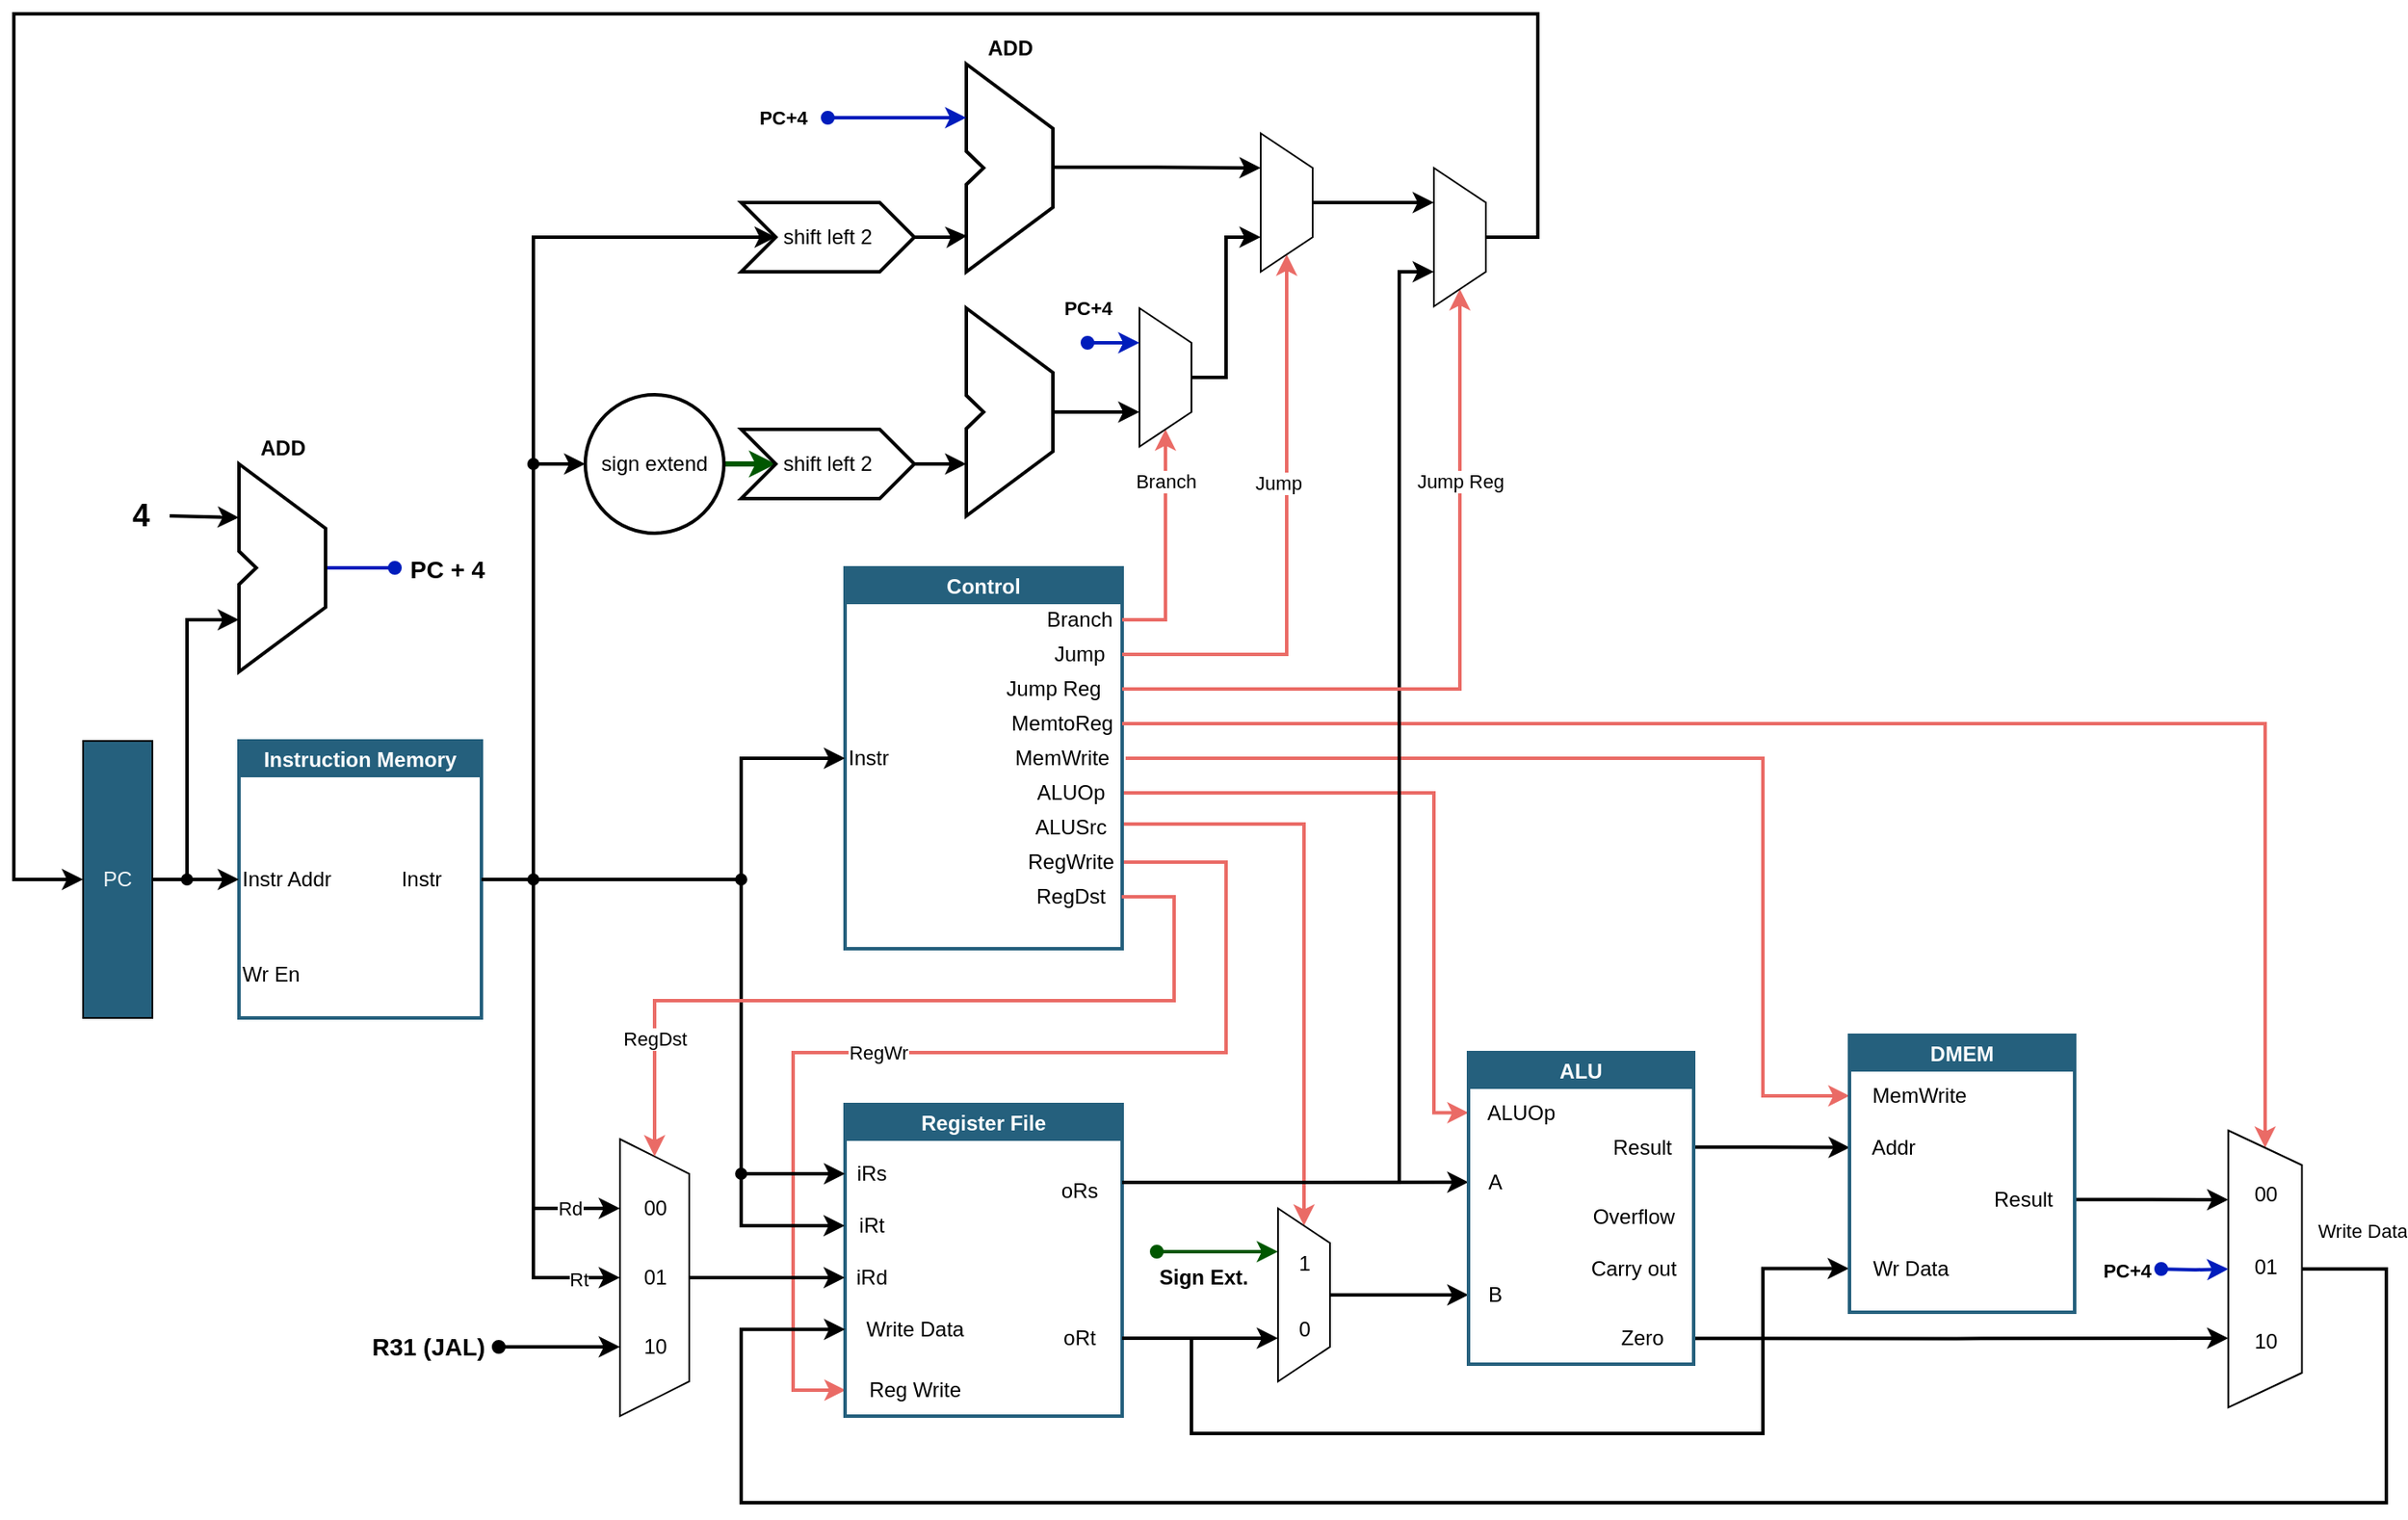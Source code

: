 <mxfile version="24.7.16">
  <diagram id="uTQoViJn-8xuxh2rUMcN" name="Page-1">
    <mxGraphModel dx="1719" dy="452" grid="1" gridSize="10" guides="1" tooltips="1" connect="1" arrows="1" fold="1" page="1" pageScale="1" pageWidth="850" pageHeight="1100" math="0" shadow="0">
      <root>
        <mxCell id="0" />
        <mxCell id="1" parent="0" />
        <mxCell id="WS-DNeEKtPOSdSVS7rN--112" value="" style="endArrow=classic;html=1;rounded=0;fontFamily=Helvetica;elbow=vertical;fillColor=#f8cecc;strokeColor=#EA6B66;exitX=1.029;exitY=0.5;exitDx=0;exitDy=0;exitPerimeter=0;entryX=0;entryY=0.5;entryDx=0;entryDy=0;entryPerimeter=0;edgeStyle=orthogonalEdgeStyle;strokeWidth=2;" parent="1" source="DY2eJxKH5vXFQJl_m2-v-55" target="nUi1EGc2xyxIw3pwP0UZ-53" edge="1">
          <mxGeometry width="50" height="50" relative="1" as="geometry">
            <mxPoint x="-20" y="480" as="sourcePoint" />
            <mxPoint x="393" y="796.34" as="targetPoint" />
            <Array as="points">
              <mxPoint x="330" y="610" />
              <mxPoint x="330" y="805" />
            </Array>
          </mxGeometry>
        </mxCell>
        <mxCell id="WS-DNeEKtPOSdSVS7rN--99" value="" style="endArrow=classic;html=1;rounded=0;fontFamily=Helvetica;fillColor=#f8cecc;strokeColor=#EA6B66;exitX=1;exitY=0.4;exitDx=0;exitDy=0;exitPerimeter=0;edgeStyle=orthogonalEdgeStyle;strokeWidth=2;entryX=0;entryY=0.5;entryDx=0;entryDy=0;" parent="1" source="DY2eJxKH5vXFQJl_m2-v-56" target="WS-DNeEKtPOSdSVS7rN--85" edge="1">
          <mxGeometry width="50" height="50" relative="1" as="geometry">
            <mxPoint x="-20" y="520" as="sourcePoint" />
            <mxPoint x="110" y="830" as="targetPoint" />
            <Array as="points">
              <mxPoint x="65" y="648" />
            </Array>
          </mxGeometry>
        </mxCell>
        <mxCell id="DY2eJxKH5vXFQJl_m2-v-65" style="edgeStyle=orthogonalEdgeStyle;rounded=0;orthogonalLoop=1;jettySize=auto;html=1;strokeColor=#EA6B66;exitX=1.004;exitY=0.498;exitDx=0;exitDy=0;exitPerimeter=0;strokeWidth=2;entryX=0;entryY=0.493;entryDx=0;entryDy=0;entryPerimeter=0;" parent="1" source="DY2eJxKH5vXFQJl_m2-v-54" target="nUi1EGc2xyxIw3pwP0UZ-41" edge="1">
          <mxGeometry relative="1" as="geometry">
            <mxPoint x="180" y="830" as="targetPoint" />
            <Array as="points">
              <mxPoint x="140" y="630" />
              <mxPoint x="140" y="815" />
            </Array>
            <mxPoint x="-30" y="560" as="sourcePoint" />
          </mxGeometry>
        </mxCell>
        <mxCell id="DY2eJxKH5vXFQJl_m2-v-60" value="RegWr" style="edgeStyle=orthogonalEdgeStyle;rounded=0;orthogonalLoop=1;jettySize=auto;html=1;entryX=0.004;entryY=0.5;entryDx=0;entryDy=0;strokeColor=#EA6B66;strokeWidth=2;entryPerimeter=0;exitX=1.002;exitY=0.5;exitDx=0;exitDy=0;exitPerimeter=0;" parent="1" source="DY2eJxKH5vXFQJl_m2-v-57" target="WS-DNeEKtPOSdSVS7rN--73" edge="1">
          <mxGeometry x="0.148" relative="1" as="geometry">
            <Array as="points">
              <mxPoint x="20" y="670" />
              <mxPoint x="20" y="780" />
              <mxPoint x="-230" y="780" />
              <mxPoint x="-230" y="975" />
            </Array>
            <mxPoint as="offset" />
          </mxGeometry>
        </mxCell>
        <mxCell id="nUi1EGc2xyxIw3pwP0UZ-70" style="edgeStyle=orthogonalEdgeStyle;rounded=0;orthogonalLoop=1;jettySize=auto;html=1;endArrow=oval;endFill=1;" edge="1" parent="1" source="WS-DNeEKtPOSdSVS7rN--64">
          <mxGeometry relative="1" as="geometry">
            <mxPoint x="-380" y="680" as="targetPoint" />
          </mxGeometry>
        </mxCell>
        <mxCell id="nUi1EGc2xyxIw3pwP0UZ-71" style="edgeStyle=orthogonalEdgeStyle;rounded=0;orthogonalLoop=1;jettySize=auto;html=1;endArrow=oval;endFill=1;" edge="1" parent="1" source="WS-DNeEKtPOSdSVS7rN--64">
          <mxGeometry relative="1" as="geometry">
            <mxPoint x="-260" y="680" as="targetPoint" />
          </mxGeometry>
        </mxCell>
        <mxCell id="nUi1EGc2xyxIw3pwP0UZ-72" style="edgeStyle=orthogonalEdgeStyle;rounded=0;orthogonalLoop=1;jettySize=auto;html=1;endArrow=oval;endFill=1;" edge="1" parent="1" source="WS-DNeEKtPOSdSVS7rN--64">
          <mxGeometry relative="1" as="geometry">
            <mxPoint x="-260.0" y="850" as="targetPoint" />
          </mxGeometry>
        </mxCell>
        <mxCell id="nUi1EGc2xyxIw3pwP0UZ-84" style="edgeStyle=orthogonalEdgeStyle;rounded=0;orthogonalLoop=1;jettySize=auto;html=1;endArrow=oval;endFill=1;" edge="1" parent="1" source="WS-DNeEKtPOSdSVS7rN--64">
          <mxGeometry relative="1" as="geometry">
            <mxPoint x="-380" y="440" as="targetPoint" />
          </mxGeometry>
        </mxCell>
        <mxCell id="WS-DNeEKtPOSdSVS7rN--64" value="Instruction Memory" style="swimlane;fontFamily=Helvetica;fillColor=#25607D;strokeColor=#25607D;fontColor=#ffffff;gradientColor=none;swimlaneFillColor=#FFFFFF;startSize=20;strokeWidth=2;" parent="1" vertex="1">
          <mxGeometry x="-550" y="600" width="140" height="160" as="geometry" />
        </mxCell>
        <mxCell id="WS-DNeEKtPOSdSVS7rN--65" value="Instr Addr" style="text;html=1;align=left;verticalAlign=middle;resizable=0;points=[];autosize=1;strokeColor=none;fillColor=none;fontFamily=Helvetica;" parent="WS-DNeEKtPOSdSVS7rN--64" vertex="1">
          <mxGeometry y="65" width="70" height="30" as="geometry" />
        </mxCell>
        <mxCell id="WS-DNeEKtPOSdSVS7rN--66" value="Instr" style="text;html=1;align=center;verticalAlign=middle;resizable=0;points=[];autosize=1;strokeColor=none;fillColor=none;fontFamily=Helvetica;" parent="WS-DNeEKtPOSdSVS7rN--64" vertex="1">
          <mxGeometry x="80" y="65" width="50" height="30" as="geometry" />
        </mxCell>
        <mxCell id="DY2eJxKH5vXFQJl_m2-v-74" value="Wr En" style="text;html=1;align=left;verticalAlign=middle;resizable=0;points=[];autosize=1;strokeColor=none;fillColor=none;" parent="WS-DNeEKtPOSdSVS7rN--64" vertex="1">
          <mxGeometry y="120" width="60" height="30" as="geometry" />
        </mxCell>
        <mxCell id="WS-DNeEKtPOSdSVS7rN--91" style="edgeStyle=orthogonalEdgeStyle;rounded=0;orthogonalLoop=1;jettySize=auto;html=1;entryX=0.75;entryY=1;entryDx=0;entryDy=0;fontFamily=Helvetica;exitX=1;exitY=0.75;exitDx=0;exitDy=0;strokeWidth=2;" parent="1" source="WS-DNeEKtPOSdSVS7rN--68" target="WS-DNeEKtPOSdSVS7rN--85" edge="1">
          <mxGeometry relative="1" as="geometry">
            <mxPoint x="-1.776e-15" y="960" as="sourcePoint" />
            <Array as="points" />
          </mxGeometry>
        </mxCell>
        <mxCell id="WS-DNeEKtPOSdSVS7rN--93" style="edgeStyle=orthogonalEdgeStyle;rounded=0;orthogonalLoop=1;jettySize=auto;html=1;fontFamily=Helvetica;exitX=1;exitY=0.25;exitDx=0;exitDy=0;entryX=-0.001;entryY=0.495;entryDx=0;entryDy=0;entryPerimeter=0;strokeWidth=2;" parent="1" source="WS-DNeEKtPOSdSVS7rN--68" target="nUi1EGc2xyxIw3pwP0UZ-42" edge="1">
          <mxGeometry relative="1" as="geometry">
            <mxPoint x="-30" y="850" as="sourcePoint" />
            <Array as="points" />
            <mxPoint x="160" y="854.97" as="targetPoint" />
          </mxGeometry>
        </mxCell>
        <mxCell id="WS-DNeEKtPOSdSVS7rN--68" value="Register File" style="swimlane;fontFamily=Helvetica;startSize=20;fillColor=#25607D;fontColor=#ffffff;strokeColor=#25607D;swimlaneFillColor=default;strokeWidth=2;" parent="1" vertex="1">
          <mxGeometry x="-200" y="810" width="160" height="180" as="geometry" />
        </mxCell>
        <mxCell id="WS-DNeEKtPOSdSVS7rN--71" value="iRd" style="text;html=1;align=center;verticalAlign=middle;resizable=0;points=[];autosize=1;strokeColor=none;fillColor=none;fontFamily=Helvetica;" parent="WS-DNeEKtPOSdSVS7rN--68" vertex="1">
          <mxGeometry y="90" width="30" height="20" as="geometry" />
        </mxCell>
        <mxCell id="WS-DNeEKtPOSdSVS7rN--70" value="iRs" style="text;html=1;align=center;verticalAlign=middle;resizable=0;points=[];autosize=1;strokeColor=none;fillColor=none;fontFamily=Helvetica;" parent="WS-DNeEKtPOSdSVS7rN--68" vertex="1">
          <mxGeometry y="30" width="30" height="20" as="geometry" />
        </mxCell>
        <mxCell id="WS-DNeEKtPOSdSVS7rN--69" value="iRt" style="text;html=1;align=center;verticalAlign=middle;resizable=0;points=[];autosize=1;strokeColor=none;fillColor=none;fontFamily=Helvetica;" parent="WS-DNeEKtPOSdSVS7rN--68" vertex="1">
          <mxGeometry y="60" width="30" height="20" as="geometry" />
        </mxCell>
        <mxCell id="WS-DNeEKtPOSdSVS7rN--75" value="oRs" style="text;html=1;align=center;verticalAlign=middle;resizable=0;points=[];autosize=1;strokeColor=none;fillColor=none;fontFamily=Helvetica;" parent="WS-DNeEKtPOSdSVS7rN--68" vertex="1">
          <mxGeometry x="115" y="40" width="40" height="20" as="geometry" />
        </mxCell>
        <mxCell id="WS-DNeEKtPOSdSVS7rN--76" value="oRt" style="text;html=1;align=center;verticalAlign=middle;resizable=0;points=[];autosize=1;strokeColor=none;fillColor=none;fontFamily=Helvetica;" parent="WS-DNeEKtPOSdSVS7rN--68" vertex="1">
          <mxGeometry x="120" y="125" width="30" height="20" as="geometry" />
        </mxCell>
        <mxCell id="WS-DNeEKtPOSdSVS7rN--73" value="Reg Write" style="text;html=1;align=center;verticalAlign=middle;resizable=0;points=[];autosize=1;strokeColor=none;fillColor=none;fontFamily=Helvetica;" parent="WS-DNeEKtPOSdSVS7rN--68" vertex="1">
          <mxGeometry y="150" width="80" height="30" as="geometry" />
        </mxCell>
        <mxCell id="nUi1EGc2xyxIw3pwP0UZ-24" value="Write Data" style="text;html=1;align=center;verticalAlign=middle;resizable=0;points=[];autosize=1;strokeColor=none;fillColor=none;fontFamily=Helvetica;" vertex="1" parent="WS-DNeEKtPOSdSVS7rN--68">
          <mxGeometry y="115" width="80" height="30" as="geometry" />
        </mxCell>
        <mxCell id="WS-DNeEKtPOSdSVS7rN--89" style="edgeStyle=orthogonalEdgeStyle;rounded=0;orthogonalLoop=1;jettySize=auto;html=1;fontFamily=Helvetica;entryX=-0.001;entryY=0.5;entryDx=0;entryDy=0;entryPerimeter=0;strokeWidth=2;" parent="1" source="WS-DNeEKtPOSdSVS7rN--85" target="nUi1EGc2xyxIw3pwP0UZ-43" edge="1">
          <mxGeometry relative="1" as="geometry">
            <mxPoint x="160" y="919.98" as="targetPoint" />
            <Array as="points">
              <mxPoint x="140" y="920" />
              <mxPoint x="140" y="920" />
            </Array>
          </mxGeometry>
        </mxCell>
        <mxCell id="WS-DNeEKtPOSdSVS7rN--85" value="" style="shape=trapezoid;perimeter=trapezoidPerimeter;whiteSpace=wrap;html=1;fixedSize=1;fontFamily=Helvetica;direction=south;container=1;expand=1;collapsible=0;" parent="1" vertex="1">
          <mxGeometry x="50" y="870" width="30" height="100" as="geometry">
            <mxRectangle x="260" y="750" width="60" height="20" as="alternateBounds" />
          </mxGeometry>
        </mxCell>
        <mxCell id="WS-DNeEKtPOSdSVS7rN--87" value="1" style="text;html=1;align=center;verticalAlign=middle;resizable=0;points=[];autosize=1;strokeColor=none;fillColor=none;fontFamily=Helvetica;" parent="WS-DNeEKtPOSdSVS7rN--85" vertex="1">
          <mxGeometry x="5" y="22.226" width="20" height="20" as="geometry" />
        </mxCell>
        <mxCell id="WS-DNeEKtPOSdSVS7rN--88" value="0" style="text;html=1;align=center;verticalAlign=middle;resizable=0;points=[];autosize=1;strokeColor=none;fillColor=none;fontFamily=Helvetica;" parent="WS-DNeEKtPOSdSVS7rN--85" vertex="1">
          <mxGeometry x="5" y="59.999" width="20" height="20" as="geometry" />
        </mxCell>
        <mxCell id="WS-DNeEKtPOSdSVS7rN--97" value="" style="endArrow=classic;html=1;rounded=0;fontFamily=Helvetica;exitX=1;exitY=0.75;exitDx=0;exitDy=0;entryX=-0.005;entryY=0.493;entryDx=0;entryDy=0;entryPerimeter=0;edgeStyle=orthogonalEdgeStyle;strokeWidth=2;" parent="1" source="WS-DNeEKtPOSdSVS7rN--68" edge="1" target="nUi1EGc2xyxIw3pwP0UZ-54">
          <mxGeometry width="50" height="50" relative="1" as="geometry">
            <mxPoint x="-1.776e-15" y="920" as="sourcePoint" />
            <mxPoint x="398.44" y="813.72" as="targetPoint" />
            <Array as="points">
              <mxPoint x="-1.776e-15" y="945" />
              <mxPoint x="-1.776e-15" y="1000" />
              <mxPoint x="330" y="1000" />
              <mxPoint x="330" y="905" />
            </Array>
          </mxGeometry>
        </mxCell>
        <mxCell id="WS-DNeEKtPOSdSVS7rN--114" style="edgeStyle=orthogonalEdgeStyle;rounded=0;orthogonalLoop=1;jettySize=auto;html=1;fontFamily=Helvetica;startArrow=none;startFill=0;elbow=vertical;entryX=0.001;entryY=0.496;entryDx=0;entryDy=0;entryPerimeter=0;strokeWidth=2;exitX=0.5;exitY=0;exitDx=0;exitDy=0;" parent="1" source="nUi1EGc2xyxIw3pwP0UZ-108" edge="1" target="nUi1EGc2xyxIw3pwP0UZ-24">
          <mxGeometry relative="1" as="geometry">
            <mxPoint x="-200" y="760" as="targetPoint" />
            <Array as="points">
              <mxPoint x="690" y="905" />
              <mxPoint x="690" y="1040" />
              <mxPoint x="-260" y="1040" />
              <mxPoint x="-260" y="940" />
            </Array>
            <mxPoint x="630" y="840" as="sourcePoint" />
          </mxGeometry>
        </mxCell>
        <mxCell id="nUi1EGc2xyxIw3pwP0UZ-23" value="Write Data" style="edgeLabel;html=1;align=center;verticalAlign=middle;resizable=0;points=[];" vertex="1" connectable="0" parent="WS-DNeEKtPOSdSVS7rN--114">
          <mxGeometry x="-0.935" relative="1" as="geometry">
            <mxPoint x="-8" y="-22" as="offset" />
          </mxGeometry>
        </mxCell>
        <mxCell id="WS-DNeEKtPOSdSVS7rN--104" value="" style="endArrow=classic;html=1;rounded=0;fontFamily=Helvetica;exitX=1.002;exitY=0.495;exitDx=0;exitDy=0;exitPerimeter=0;edgeStyle=orthogonalEdgeStyle;entryX=0.25;entryY=1;entryDx=0;entryDy=0;strokeWidth=2;" parent="1" source="nUi1EGc2xyxIw3pwP0UZ-55" target="nUi1EGc2xyxIw3pwP0UZ-108" edge="1">
          <mxGeometry width="50" height="50" relative="1" as="geometry">
            <mxPoint x="465" y="753.34" as="sourcePoint" />
            <mxPoint x="600" y="865" as="targetPoint" />
          </mxGeometry>
        </mxCell>
        <mxCell id="WS-DNeEKtPOSdSVS7rN--111" value="" style="endArrow=classic;html=1;rounded=0;fontFamily=Helvetica;elbow=vertical;exitX=0.997;exitY=0.505;exitDx=0;exitDy=0;exitPerimeter=0;edgeStyle=orthogonalEdgeStyle;strokeWidth=2;entryX=0.75;entryY=1;entryDx=0;entryDy=0;" parent="1" target="nUi1EGc2xyxIw3pwP0UZ-108" edge="1" source="nUi1EGc2xyxIw3pwP0UZ-48">
          <mxGeometry width="50" height="50" relative="1" as="geometry">
            <mxPoint x="220" y="670" as="sourcePoint" />
            <mxPoint x="610" y="945" as="targetPoint" />
            <Array as="points" />
          </mxGeometry>
        </mxCell>
        <mxCell id="nUi1EGc2xyxIw3pwP0UZ-82" style="edgeStyle=orthogonalEdgeStyle;rounded=0;orthogonalLoop=1;jettySize=auto;html=1;endArrow=oval;endFill=1;strokeWidth=2;fillColor=#0050ef;strokeColor=#001DBC;" edge="1" parent="1" source="DY2eJxKH5vXFQJl_m2-v-2">
          <mxGeometry relative="1" as="geometry">
            <mxPoint x="-460" y="500" as="targetPoint" />
          </mxGeometry>
        </mxCell>
        <mxCell id="nUi1EGc2xyxIw3pwP0UZ-99" value="&lt;font style=&quot;font-size: 14px;&quot;&gt;PC + 4&lt;/font&gt;" style="edgeLabel;html=1;align=center;verticalAlign=middle;resizable=0;points=[];fontStyle=1" vertex="1" connectable="0" parent="nUi1EGc2xyxIw3pwP0UZ-82">
          <mxGeometry x="0.13" y="-1" relative="1" as="geometry">
            <mxPoint x="47" y="-1" as="offset" />
          </mxGeometry>
        </mxCell>
        <mxCell id="DY2eJxKH5vXFQJl_m2-v-2" value="&lt;b&gt;ADD&lt;/b&gt;" style="verticalLabelPosition=top;verticalAlign=bottom;html=1;shape=mxgraph.basic.polygon;polyCoords=[[0,0],[1,0.31],[1,0.5],[1,0.69],[0,1],[0,0.58],[0.2,0.5],[0,0.42]];polyline=0;fontFamily=Helvetica;labelPosition=center;align=center;strokeWidth=2;" parent="1" vertex="1">
          <mxGeometry x="-550" y="440" width="50" height="120" as="geometry" />
        </mxCell>
        <mxCell id="DY2eJxKH5vXFQJl_m2-v-39" style="edgeStyle=orthogonalEdgeStyle;rounded=0;orthogonalLoop=1;jettySize=auto;html=1;entryX=0.75;entryY=1;entryDx=0;entryDy=0;strokeWidth=2;" parent="1" source="DY2eJxKH5vXFQJl_m2-v-5" target="nUi1EGc2xyxIw3pwP0UZ-91" edge="1">
          <mxGeometry relative="1" as="geometry">
            <mxPoint x="20" y="344" as="targetPoint" />
          </mxGeometry>
        </mxCell>
        <mxCell id="DY2eJxKH5vXFQJl_m2-v-5" value="" style="verticalLabelPosition=top;verticalAlign=bottom;html=1;shape=mxgraph.basic.polygon;polyCoords=[[0,0],[1,0.31],[1,0.5],[1,0.69],[0,1],[0,0.58],[0.2,0.5],[0,0.42]];polyline=0;fontFamily=Helvetica;labelPosition=center;align=center;strokeWidth=2;" parent="1" vertex="1">
          <mxGeometry x="-130" y="350" width="50" height="120" as="geometry" />
        </mxCell>
        <mxCell id="DY2eJxKH5vXFQJl_m2-v-8" style="edgeStyle=orthogonalEdgeStyle;rounded=0;orthogonalLoop=1;jettySize=auto;html=1;exitX=1;exitY=0.5;exitDx=0;exitDy=0;entryX=0.001;entryY=0.498;entryDx=0;entryDy=0;entryPerimeter=0;strokeWidth=2;" parent="1" source="WS-DNeEKtPOSdSVS7rN--64" target="WS-DNeEKtPOSdSVS7rN--70" edge="1">
          <mxGeometry relative="1" as="geometry">
            <mxPoint x="-200" y="810" as="targetPoint" />
            <Array as="points">
              <mxPoint x="-260" y="680" />
              <mxPoint x="-260" y="850" />
            </Array>
          </mxGeometry>
        </mxCell>
        <mxCell id="DY2eJxKH5vXFQJl_m2-v-13" style="edgeStyle=orthogonalEdgeStyle;rounded=0;orthogonalLoop=1;jettySize=auto;html=1;exitX=1;exitY=0.5;exitDx=0;exitDy=0;entryX=-0.005;entryY=0.498;entryDx=0;entryDy=0;entryPerimeter=0;strokeWidth=2;" parent="1" source="WS-DNeEKtPOSdSVS7rN--64" target="WS-DNeEKtPOSdSVS7rN--69" edge="1">
          <mxGeometry relative="1" as="geometry">
            <Array as="points">
              <mxPoint x="-260" y="680" />
              <mxPoint x="-260" y="880" />
            </Array>
            <mxPoint x="-200" y="850" as="targetPoint" />
          </mxGeometry>
        </mxCell>
        <mxCell id="DY2eJxKH5vXFQJl_m2-v-28" style="edgeStyle=orthogonalEdgeStyle;rounded=0;orthogonalLoop=1;jettySize=auto;html=1;exitX=0.5;exitY=0;exitDx=0;exitDy=0;entryX=0.75;entryY=1;entryDx=0;entryDy=0;strokeWidth=2;" parent="1" source="nUi1EGc2xyxIw3pwP0UZ-91" target="nUi1EGc2xyxIw3pwP0UZ-88" edge="1">
          <mxGeometry relative="1" as="geometry">
            <mxPoint x="50" y="319" as="sourcePoint" />
            <mxPoint x="180" y="230" as="targetPoint" />
            <Array as="points">
              <mxPoint x="20" y="390" />
              <mxPoint x="20" y="309" />
            </Array>
          </mxGeometry>
        </mxCell>
        <mxCell id="DY2eJxKH5vXFQJl_m2-v-31" value="Control" style="swimlane;rounded=0;shadow=0;glass=0;fillColor=#25607D;fontColor=#ffffff;strokeColor=#25607D;swimlaneFillColor=default;startSize=20;strokeWidth=2;" parent="1" vertex="1">
          <mxGeometry x="-200" y="500" width="160" height="220" as="geometry" />
        </mxCell>
        <mxCell id="DY2eJxKH5vXFQJl_m2-v-34" value="&lt;span style=&quot;font-weight: normal;&quot;&gt;Instr&lt;/span&gt;" style="text;html=1;resizable=0;autosize=1;align=left;verticalAlign=middle;points=[];fillColor=none;strokeColor=none;rounded=0;rotation=0;fontFamily=Helvetica;fontStyle=1" parent="DY2eJxKH5vXFQJl_m2-v-31" vertex="1">
          <mxGeometry y="95" width="50" height="30" as="geometry" />
        </mxCell>
        <mxCell id="DY2eJxKH5vXFQJl_m2-v-36" value="&lt;span style=&quot;font-weight: normal;&quot;&gt;Jump&lt;/span&gt;" style="text;html=1;resizable=0;autosize=1;align=center;verticalAlign=middle;points=[];fillColor=none;strokeColor=none;rounded=0;rotation=0;fontStyle=1" parent="DY2eJxKH5vXFQJl_m2-v-31" vertex="1">
          <mxGeometry x="110" y="35" width="50" height="30" as="geometry" />
        </mxCell>
        <mxCell id="DY2eJxKH5vXFQJl_m2-v-53" value="&lt;div&gt;MemtoReg&lt;/div&gt;" style="text;html=1;align=center;verticalAlign=middle;resizable=0;points=[];autosize=1;strokeColor=none;fillColor=none;" parent="DY2eJxKH5vXFQJl_m2-v-31" vertex="1">
          <mxGeometry x="90" y="80" width="70" height="20" as="geometry" />
        </mxCell>
        <mxCell id="DY2eJxKH5vXFQJl_m2-v-54" value="ALUOp" style="text;html=1;align=center;verticalAlign=middle;resizable=0;points=[];autosize=1;strokeColor=none;fillColor=none;" parent="DY2eJxKH5vXFQJl_m2-v-31" vertex="1">
          <mxGeometry x="105" y="120" width="50" height="20" as="geometry" />
        </mxCell>
        <mxCell id="DY2eJxKH5vXFQJl_m2-v-55" value="MemWrite" style="text;html=1;align=center;verticalAlign=middle;resizable=0;points=[];autosize=1;strokeColor=none;fillColor=none;" parent="DY2eJxKH5vXFQJl_m2-v-31" vertex="1">
          <mxGeometry x="90" y="100" width="70" height="20" as="geometry" />
        </mxCell>
        <mxCell id="DY2eJxKH5vXFQJl_m2-v-56" value="ALUSrc" style="text;html=1;align=center;verticalAlign=middle;resizable=0;points=[];autosize=1;strokeColor=none;fillColor=none;" parent="DY2eJxKH5vXFQJl_m2-v-31" vertex="1">
          <mxGeometry x="100" y="140" width="60" height="20" as="geometry" />
        </mxCell>
        <mxCell id="DY2eJxKH5vXFQJl_m2-v-57" value="RegWrite" style="text;html=1;align=center;verticalAlign=middle;resizable=0;points=[];autosize=1;strokeColor=none;fillColor=none;" parent="DY2eJxKH5vXFQJl_m2-v-31" vertex="1">
          <mxGeometry x="100" y="160" width="60" height="20" as="geometry" />
        </mxCell>
        <mxCell id="nUi1EGc2xyxIw3pwP0UZ-29" value="RegDst" style="text;html=1;align=center;verticalAlign=middle;resizable=0;points=[];autosize=1;strokeColor=none;fillColor=none;" vertex="1" parent="DY2eJxKH5vXFQJl_m2-v-31">
          <mxGeometry x="100" y="175" width="60" height="30" as="geometry" />
        </mxCell>
        <mxCell id="nUi1EGc2xyxIw3pwP0UZ-75" value="&lt;span style=&quot;font-weight: normal;&quot;&gt;Jump Reg&lt;/span&gt;" style="text;html=1;resizable=0;autosize=1;align=center;verticalAlign=middle;points=[];fillColor=none;strokeColor=none;rounded=0;rotation=0;fontStyle=1" vertex="1" parent="DY2eJxKH5vXFQJl_m2-v-31">
          <mxGeometry x="80" y="55" width="80" height="30" as="geometry" />
        </mxCell>
        <mxCell id="DY2eJxKH5vXFQJl_m2-v-51" value="&lt;div&gt;Branch&lt;/div&gt;" style="text;html=1;align=center;verticalAlign=middle;resizable=0;points=[];autosize=1;strokeColor=none;fillColor=none;" parent="DY2eJxKH5vXFQJl_m2-v-31" vertex="1">
          <mxGeometry x="110" y="20" width="50" height="20" as="geometry" />
        </mxCell>
        <mxCell id="DY2eJxKH5vXFQJl_m2-v-43" style="edgeStyle=orthogonalEdgeStyle;rounded=0;orthogonalLoop=1;jettySize=auto;html=1;entryX=0;entryY=0.5;entryDx=0;entryDy=0;exitX=1;exitY=0.5;exitDx=0;exitDy=0;strokeWidth=2;" parent="1" edge="1" target="nUi1EGc2xyxIw3pwP0UZ-97" source="WS-DNeEKtPOSdSVS7rN--64">
          <mxGeometry relative="1" as="geometry">
            <mxPoint x="-340.98" y="670" as="sourcePoint" />
            <mxPoint x="-220" y="220" as="targetPoint" />
            <Array as="points">
              <mxPoint x="-380" y="680" />
              <mxPoint x="-380" y="309" />
            </Array>
          </mxGeometry>
        </mxCell>
        <mxCell id="DY2eJxKH5vXFQJl_m2-v-45" style="rounded=0;orthogonalLoop=1;jettySize=auto;html=1;entryX=0;entryY=0.258;entryDx=0;entryDy=0;entryPerimeter=0;strokeWidth=2;" parent="1" target="DY2eJxKH5vXFQJl_m2-v-2" edge="1">
          <mxGeometry relative="1" as="geometry">
            <mxPoint x="-590" y="470" as="sourcePoint" />
            <mxPoint x="-570" y="432" as="targetPoint" />
          </mxGeometry>
        </mxCell>
        <mxCell id="nUi1EGc2xyxIw3pwP0UZ-62" value="&lt;font style=&quot;font-size: 18px;&quot;&gt;&lt;b&gt;4&lt;/b&gt;&lt;/font&gt;" style="edgeLabel;html=1;align=center;verticalAlign=middle;resizable=0;points=[];" vertex="1" connectable="0" parent="DY2eJxKH5vXFQJl_m2-v-45">
          <mxGeometry x="-0.809" relative="1" as="geometry">
            <mxPoint x="-21" as="offset" />
          </mxGeometry>
        </mxCell>
        <mxCell id="DY2eJxKH5vXFQJl_m2-v-49" style="edgeStyle=orthogonalEdgeStyle;rounded=0;orthogonalLoop=1;jettySize=auto;html=1;exitX=0.998;exitY=0.486;exitDx=0;exitDy=0;exitPerimeter=0;entryX=0.003;entryY=0.495;entryDx=0;entryDy=0;entryPerimeter=0;strokeWidth=2;" parent="1" edge="1" target="nUi1EGc2xyxIw3pwP0UZ-52" source="nUi1EGc2xyxIw3pwP0UZ-44">
          <mxGeometry relative="1" as="geometry">
            <mxPoint x="230" y="728" as="sourcePoint" />
            <mxPoint x="360" y="730" as="targetPoint" />
            <Array as="points">
              <mxPoint x="330" y="835" />
              <mxPoint x="330" y="835" />
            </Array>
          </mxGeometry>
        </mxCell>
        <mxCell id="DY2eJxKH5vXFQJl_m2-v-62" style="edgeStyle=orthogonalEdgeStyle;rounded=0;orthogonalLoop=1;jettySize=auto;html=1;strokeColor=#EA6B66;entryX=1;entryY=0.5;entryDx=0;entryDy=0;strokeWidth=2;" parent="1" source="DY2eJxKH5vXFQJl_m2-v-51" target="nUi1EGc2xyxIw3pwP0UZ-91" edge="1">
          <mxGeometry relative="1" as="geometry">
            <mxPoint x="35" y="359" as="targetPoint" />
            <Array as="points">
              <mxPoint x="-15.0" y="530" />
            </Array>
          </mxGeometry>
        </mxCell>
        <mxCell id="nUi1EGc2xyxIw3pwP0UZ-73" value="Branch" style="edgeLabel;html=1;align=center;verticalAlign=middle;resizable=0;points=[];" vertex="1" connectable="0" parent="DY2eJxKH5vXFQJl_m2-v-62">
          <mxGeometry x="0.868" y="-2" relative="1" as="geometry">
            <mxPoint x="-2" y="21" as="offset" />
          </mxGeometry>
        </mxCell>
        <mxCell id="DY2eJxKH5vXFQJl_m2-v-64" style="edgeStyle=orthogonalEdgeStyle;rounded=0;orthogonalLoop=1;jettySize=auto;html=1;entryX=0;entryY=0.5;entryDx=0;entryDy=0;strokeColor=#EA6B66;strokeWidth=2;" parent="1" source="DY2eJxKH5vXFQJl_m2-v-53" target="nUi1EGc2xyxIw3pwP0UZ-108" edge="1">
          <mxGeometry relative="1" as="geometry">
            <mxPoint x="615" y="800" as="targetPoint" />
          </mxGeometry>
        </mxCell>
        <mxCell id="DY2eJxKH5vXFQJl_m2-v-61" style="edgeStyle=orthogonalEdgeStyle;rounded=0;orthogonalLoop=1;jettySize=auto;html=1;entryX=1;entryY=0.5;entryDx=0;entryDy=0;strokeColor=#EA6B66;strokeWidth=2;" parent="1" source="DY2eJxKH5vXFQJl_m2-v-36" target="nUi1EGc2xyxIw3pwP0UZ-88" edge="1">
          <mxGeometry relative="1" as="geometry">
            <mxPoint x="227" y="240" as="targetPoint" />
          </mxGeometry>
        </mxCell>
        <mxCell id="nUi1EGc2xyxIw3pwP0UZ-74" value="Jump" style="edgeLabel;html=1;align=center;verticalAlign=middle;resizable=0;points=[];" vertex="1" connectable="0" parent="DY2eJxKH5vXFQJl_m2-v-61">
          <mxGeometry x="0.886" y="1" relative="1" as="geometry">
            <mxPoint x="-4" y="113" as="offset" />
          </mxGeometry>
        </mxCell>
        <mxCell id="DY2eJxKH5vXFQJl_m2-v-72" style="edgeStyle=orthogonalEdgeStyle;rounded=0;orthogonalLoop=1;jettySize=auto;html=1;strokeColor=#000000;exitX=1;exitY=0.5;exitDx=0;exitDy=0;entryX=0;entryY=0.75;entryDx=0;entryDy=0;entryPerimeter=0;strokeWidth=2;" parent="1" source="DY2eJxKH5vXFQJl_m2-v-70" target="DY2eJxKH5vXFQJl_m2-v-5" edge="1">
          <mxGeometry relative="1" as="geometry">
            <Array as="points" />
            <mxPoint x="-60" y="440" as="targetPoint" />
          </mxGeometry>
        </mxCell>
        <mxCell id="DY2eJxKH5vXFQJl_m2-v-91" style="edgeStyle=orthogonalEdgeStyle;rounded=0;orthogonalLoop=1;jettySize=auto;html=1;strokeColor=#005700;exitX=1;exitY=0.5;exitDx=0;exitDy=0;fillColor=#008a00;strokeWidth=3;entryX=0;entryY=0.5;entryDx=0;entryDy=0;" parent="1" source="DY2eJxKH5vXFQJl_m2-v-83" target="DY2eJxKH5vXFQJl_m2-v-70" edge="1">
          <mxGeometry relative="1" as="geometry">
            <mxPoint x="-210" y="440" as="targetPoint" />
          </mxGeometry>
        </mxCell>
        <mxCell id="DY2eJxKH5vXFQJl_m2-v-70" value="shift left 2" style="shape=step;perimeter=stepPerimeter;whiteSpace=wrap;html=1;fixedSize=1;strokeWidth=2;" parent="1" vertex="1">
          <mxGeometry x="-260" y="420" width="100" height="40" as="geometry" />
        </mxCell>
        <mxCell id="DY2eJxKH5vXFQJl_m2-v-78" style="edgeStyle=orthogonalEdgeStyle;rounded=0;orthogonalLoop=1;jettySize=auto;html=1;strokeColor=#000000;exitX=0.5;exitY=0;exitDx=0;exitDy=0;entryX=-0.004;entryY=0.498;entryDx=0;entryDy=0;entryPerimeter=0;strokeWidth=2;" parent="1" source="nUi1EGc2xyxIw3pwP0UZ-13" target="WS-DNeEKtPOSdSVS7rN--71" edge="1">
          <mxGeometry relative="1" as="geometry">
            <mxPoint x="-290.0" y="920.0" as="sourcePoint" />
            <mxPoint x="-220" y="900" as="targetPoint" />
          </mxGeometry>
        </mxCell>
        <mxCell id="DY2eJxKH5vXFQJl_m2-v-85" style="edgeStyle=orthogonalEdgeStyle;rounded=0;orthogonalLoop=1;jettySize=auto;html=1;strokeColor=#000000;entryX=0;entryY=0.5;entryDx=0;entryDy=0;exitX=1;exitY=0.5;exitDx=0;exitDy=0;strokeWidth=2;" parent="1" target="DY2eJxKH5vXFQJl_m2-v-83" edge="1" source="WS-DNeEKtPOSdSVS7rN--64">
          <mxGeometry relative="1" as="geometry">
            <mxPoint x="-390" y="670" as="sourcePoint" />
            <Array as="points">
              <mxPoint x="-380" y="680" />
              <mxPoint x="-380" y="440" />
            </Array>
            <mxPoint x="-270" y="1020" as="targetPoint" />
          </mxGeometry>
        </mxCell>
        <mxCell id="DY2eJxKH5vXFQJl_m2-v-83" value="sign extend" style="ellipse;whiteSpace=wrap;html=1;aspect=fixed;strokeWidth=2;" parent="1" vertex="1">
          <mxGeometry x="-350" y="400" width="80" height="80" as="geometry" />
        </mxCell>
        <mxCell id="8NEXDnN6t6G3g_AU2FfB-1" value="" style="endArrow=classic;html=1;rounded=0;edgeStyle=orthogonalEdgeStyle;strokeWidth=2;exitX=1;exitY=0.5;exitDx=0;exitDy=0;entryX=0;entryY=0.5;entryDx=0;entryDy=0;" parent="1" source="WS-DNeEKtPOSdSVS7rN--64" target="DY2eJxKH5vXFQJl_m2-v-31" edge="1">
          <mxGeometry width="50" height="50" relative="1" as="geometry">
            <mxPoint x="-260" y="680" as="sourcePoint" />
            <mxPoint x="-210" y="610" as="targetPoint" />
            <Array as="points">
              <mxPoint x="-260" y="680" />
              <mxPoint x="-260" y="610" />
            </Array>
          </mxGeometry>
        </mxCell>
        <mxCell id="pgmYSDxP_4GWdgdE1uiK-3" style="edgeStyle=orthogonalEdgeStyle;rounded=0;orthogonalLoop=1;jettySize=auto;html=1;entryX=0.25;entryY=1;entryDx=0;entryDy=0;exitX=0.997;exitY=0.497;exitDx=0;exitDy=0;exitPerimeter=0;strokeWidth=2;" parent="1" source="nUi1EGc2xyxIw3pwP0UZ-94" target="nUi1EGc2xyxIw3pwP0UZ-88" edge="1">
          <mxGeometry relative="1" as="geometry">
            <mxPoint x="-90.84" y="179.68" as="sourcePoint" />
            <mxPoint x="212" y="180.009" as="targetPoint" />
          </mxGeometry>
        </mxCell>
        <mxCell id="pgmYSDxP_4GWdgdE1uiK-8" style="edgeStyle=orthogonalEdgeStyle;rounded=0;orthogonalLoop=1;jettySize=auto;html=1;entryX=0.75;entryY=1;entryDx=0;entryDy=0;exitX=1;exitY=0.25;exitDx=0;exitDy=0;strokeWidth=2;" parent="1" source="WS-DNeEKtPOSdSVS7rN--68" target="nUi1EGc2xyxIw3pwP0UZ-105" edge="1">
          <mxGeometry relative="1" as="geometry">
            <Array as="points">
              <mxPoint x="120" y="855" />
              <mxPoint x="120" y="329" />
            </Array>
            <mxPoint x="310" y="229.994" as="targetPoint" />
          </mxGeometry>
        </mxCell>
        <mxCell id="nUi1EGc2xyxIw3pwP0UZ-1" style="edgeStyle=orthogonalEdgeStyle;rounded=0;orthogonalLoop=1;jettySize=auto;html=1;strokeWidth=2;entryX=0;entryY=0.5;entryDx=0;entryDy=0;" edge="1" parent="1" target="WS-DNeEKtPOSdSVS7rN--64">
          <mxGeometry relative="1" as="geometry">
            <mxPoint x="-580" y="680.0" as="sourcePoint" />
            <mxPoint x="-570" y="680" as="targetPoint" />
          </mxGeometry>
        </mxCell>
        <mxCell id="nUi1EGc2xyxIw3pwP0UZ-2" style="edgeStyle=orthogonalEdgeStyle;rounded=0;orthogonalLoop=1;jettySize=auto;html=1;strokeWidth=2;entryX=0;entryY=0.75;entryDx=0;entryDy=0;entryPerimeter=0;exitX=1;exitY=0.5;exitDx=0;exitDy=0;" edge="1" parent="1" source="Sr_XkSmEFv8LBYHxL81N-1" target="DY2eJxKH5vXFQJl_m2-v-2">
          <mxGeometry relative="1" as="geometry">
            <mxPoint x="-560.0" y="140" as="targetPoint" />
            <mxPoint x="-580" y="680" as="sourcePoint" />
            <Array as="points">
              <mxPoint x="-580" y="680" />
              <mxPoint x="-580" y="530" />
            </Array>
          </mxGeometry>
        </mxCell>
        <mxCell id="nUi1EGc2xyxIw3pwP0UZ-69" value="" style="edgeStyle=orthogonalEdgeStyle;rounded=0;orthogonalLoop=1;jettySize=auto;html=1;endArrow=oval;endFill=1;strokeWidth=1;" edge="1" parent="1" source="Sr_XkSmEFv8LBYHxL81N-1">
          <mxGeometry relative="1" as="geometry">
            <mxPoint x="-580" y="680" as="targetPoint" />
            <Array as="points">
              <mxPoint x="-590" y="680" />
            </Array>
          </mxGeometry>
        </mxCell>
        <mxCell id="Sr_XkSmEFv8LBYHxL81N-1" value="PC" style="rounded=0;whiteSpace=wrap;html=1;shadow=0;glass=0;sketch=0;fontColor=#F0F5F7;fillColor=#25607D;" parent="1" vertex="1">
          <mxGeometry x="-640" y="600" width="40" height="160" as="geometry" />
        </mxCell>
        <mxCell id="nUi1EGc2xyxIw3pwP0UZ-7" value="" style="endArrow=classic;html=1;rounded=0;fontColor=#000000;strokeColor=default;strokeWidth=2;elbow=vertical;entryX=0.5;entryY=1;entryDx=0;entryDy=0;edgeStyle=orthogonalEdgeStyle;exitX=1;exitY=0.5;exitDx=0;exitDy=0;" edge="1" parent="1" source="WS-DNeEKtPOSdSVS7rN--64" target="nUi1EGc2xyxIw3pwP0UZ-13">
          <mxGeometry width="50" height="50" relative="1" as="geometry">
            <mxPoint x="-480" y="920" as="sourcePoint" />
            <mxPoint x="-409.99" y="920" as="targetPoint" />
            <Array as="points">
              <mxPoint x="-380" y="680" />
              <mxPoint x="-380" y="910" />
            </Array>
          </mxGeometry>
        </mxCell>
        <mxCell id="nUi1EGc2xyxIw3pwP0UZ-16" value="Rt" style="edgeLabel;html=1;align=center;verticalAlign=middle;resizable=0;points=[];" vertex="1" connectable="0" parent="nUi1EGc2xyxIw3pwP0UZ-7">
          <mxGeometry x="0.841" y="-1" relative="1" as="geometry">
            <mxPoint as="offset" />
          </mxGeometry>
        </mxCell>
        <mxCell id="nUi1EGc2xyxIw3pwP0UZ-9" value="" style="endArrow=classic;html=1;rounded=0;fontColor=#000000;strokeColor=default;strokeWidth=2;elbow=vertical;entryX=0.75;entryY=1;entryDx=0;entryDy=0;startArrow=oval;startFill=1;" edge="1" parent="1" target="nUi1EGc2xyxIw3pwP0UZ-13">
          <mxGeometry width="50" height="50" relative="1" as="geometry">
            <mxPoint x="-400" y="950" as="sourcePoint" />
            <mxPoint x="-409.99" y="960" as="targetPoint" />
          </mxGeometry>
        </mxCell>
        <mxCell id="nUi1EGc2xyxIw3pwP0UZ-10" value="R31 (JAL)" style="edgeLabel;html=1;align=center;verticalAlign=middle;resizable=0;points=[];fontSize=14;fontStyle=1" connectable="0" vertex="1" parent="nUi1EGc2xyxIw3pwP0UZ-9">
          <mxGeometry x="-0.65" relative="1" as="geometry">
            <mxPoint x="-54" as="offset" />
          </mxGeometry>
        </mxCell>
        <mxCell id="nUi1EGc2xyxIw3pwP0UZ-11" value="" style="endArrow=classic;html=1;rounded=0;fontColor=#000000;strokeColor=default;strokeWidth=2;elbow=vertical;edgeStyle=orthogonalEdgeStyle;entryX=0.25;entryY=1;entryDx=0;entryDy=0;exitX=1;exitY=0.5;exitDx=0;exitDy=0;" edge="1" parent="1" source="WS-DNeEKtPOSdSVS7rN--64" target="nUi1EGc2xyxIw3pwP0UZ-13">
          <mxGeometry width="50" height="50" relative="1" as="geometry">
            <mxPoint x="-480" y="880" as="sourcePoint" />
            <mxPoint x="-409.99" y="880" as="targetPoint" />
            <Array as="points">
              <mxPoint x="-380" y="680" />
              <mxPoint x="-380" y="870" />
            </Array>
          </mxGeometry>
        </mxCell>
        <mxCell id="nUi1EGc2xyxIw3pwP0UZ-17" value="Rd" style="edgeLabel;html=1;align=center;verticalAlign=middle;resizable=0;points=[];" vertex="1" connectable="0" parent="nUi1EGc2xyxIw3pwP0UZ-11">
          <mxGeometry x="0.825" relative="1" as="geometry">
            <mxPoint x="-6" as="offset" />
          </mxGeometry>
        </mxCell>
        <mxCell id="nUi1EGc2xyxIw3pwP0UZ-14" value="" style="group" vertex="1" connectable="0" parent="1">
          <mxGeometry x="-330" y="830" width="40" height="160" as="geometry" />
        </mxCell>
        <mxCell id="nUi1EGc2xyxIw3pwP0UZ-13" value="" style="shape=trapezoid;perimeter=trapezoidPerimeter;whiteSpace=wrap;html=1;fixedSize=1;rounded=0;shadow=0;glass=0;sketch=0;fontColor=#000000;strokeWidth=1;fillColor=#FFFFFF;size=20;rotation=90;" vertex="1" parent="nUi1EGc2xyxIw3pwP0UZ-14">
          <mxGeometry x="-60" y="60" width="160" height="40" as="geometry" />
        </mxCell>
        <mxCell id="nUi1EGc2xyxIw3pwP0UZ-4" value="00" style="text;html=1;align=center;verticalAlign=middle;resizable=0;points=[];autosize=1;strokeColor=none;fillColor=none;fontColor=#000000;" vertex="1" parent="nUi1EGc2xyxIw3pwP0UZ-14">
          <mxGeometry x="5" y="30" width="30" height="20" as="geometry" />
        </mxCell>
        <mxCell id="nUi1EGc2xyxIw3pwP0UZ-5" value="01" style="text;html=1;align=center;verticalAlign=middle;resizable=0;points=[];autosize=1;strokeColor=none;fillColor=none;fontColor=#000000;" vertex="1" parent="nUi1EGc2xyxIw3pwP0UZ-14">
          <mxGeometry x="5" y="70" width="30" height="20" as="geometry" />
        </mxCell>
        <mxCell id="nUi1EGc2xyxIw3pwP0UZ-6" value="10" style="text;html=1;align=center;verticalAlign=middle;resizable=0;points=[];autosize=1;strokeColor=none;fillColor=none;fontColor=#000000;" vertex="1" parent="nUi1EGc2xyxIw3pwP0UZ-14">
          <mxGeometry x="5" y="110" width="30" height="20" as="geometry" />
        </mxCell>
        <mxCell id="nUi1EGc2xyxIw3pwP0UZ-40" value="ALU" style="swimlane;fontFamily=Helvetica;startSize=20;fillColor=#25607D;fontColor=#ffffff;strokeColor=#25607D;swimlaneFillColor=default;strokeWidth=2;" vertex="1" parent="1">
          <mxGeometry x="160" y="780" width="130" height="180" as="geometry" />
        </mxCell>
        <mxCell id="nUi1EGc2xyxIw3pwP0UZ-41" value="ALUOp" style="text;html=1;align=center;verticalAlign=middle;resizable=0;points=[];autosize=1;strokeColor=none;fillColor=none;fontFamily=Helvetica;" vertex="1" parent="nUi1EGc2xyxIw3pwP0UZ-40">
          <mxGeometry y="20" width="60" height="30" as="geometry" />
        </mxCell>
        <mxCell id="nUi1EGc2xyxIw3pwP0UZ-42" value="A" style="text;html=1;align=center;verticalAlign=middle;resizable=0;points=[];autosize=1;strokeColor=none;fillColor=none;fontFamily=Helvetica;" vertex="1" parent="nUi1EGc2xyxIw3pwP0UZ-40">
          <mxGeometry y="60" width="30" height="30" as="geometry" />
        </mxCell>
        <mxCell id="nUi1EGc2xyxIw3pwP0UZ-43" value="B" style="text;html=1;align=center;verticalAlign=middle;resizable=0;points=[];autosize=1;strokeColor=none;fillColor=none;fontFamily=Helvetica;" vertex="1" parent="nUi1EGc2xyxIw3pwP0UZ-40">
          <mxGeometry y="125" width="30" height="30" as="geometry" />
        </mxCell>
        <mxCell id="nUi1EGc2xyxIw3pwP0UZ-44" value="Result" style="text;html=1;align=center;verticalAlign=middle;resizable=0;points=[];autosize=1;strokeColor=none;fillColor=none;fontFamily=Helvetica;" vertex="1" parent="nUi1EGc2xyxIw3pwP0UZ-40">
          <mxGeometry x="70" y="40" width="60" height="30" as="geometry" />
        </mxCell>
        <mxCell id="nUi1EGc2xyxIw3pwP0UZ-49" value="Overflow" style="text;html=1;align=center;verticalAlign=middle;resizable=0;points=[];autosize=1;strokeColor=none;fillColor=none;fontFamily=Helvetica;" vertex="1" parent="nUi1EGc2xyxIw3pwP0UZ-40">
          <mxGeometry x="60" y="80" width="70" height="30" as="geometry" />
        </mxCell>
        <mxCell id="nUi1EGc2xyxIw3pwP0UZ-50" value="Carry out" style="text;html=1;align=center;verticalAlign=middle;resizable=0;points=[];autosize=1;strokeColor=none;fillColor=none;fontFamily=Helvetica;" vertex="1" parent="nUi1EGc2xyxIw3pwP0UZ-40">
          <mxGeometry x="60" y="110" width="70" height="30" as="geometry" />
        </mxCell>
        <mxCell id="nUi1EGc2xyxIw3pwP0UZ-48" value="Zero" style="text;html=1;align=center;verticalAlign=middle;resizable=0;points=[];autosize=1;strokeColor=none;fillColor=none;fontFamily=Helvetica;" vertex="1" parent="nUi1EGc2xyxIw3pwP0UZ-40">
          <mxGeometry x="75" y="150" width="50" height="30" as="geometry" />
        </mxCell>
        <mxCell id="nUi1EGc2xyxIw3pwP0UZ-51" value="DMEM" style="swimlane;fontFamily=Helvetica;startSize=20;fillColor=#25607D;fontColor=#ffffff;strokeColor=#25607D;swimlaneFillColor=default;strokeWidth=2;" vertex="1" parent="1">
          <mxGeometry x="380" y="770" width="130" height="160" as="geometry" />
        </mxCell>
        <mxCell id="nUi1EGc2xyxIw3pwP0UZ-52" value="Addr" style="text;html=1;align=center;verticalAlign=middle;resizable=0;points=[];autosize=1;strokeColor=none;fillColor=none;fontFamily=Helvetica;" vertex="1" parent="nUi1EGc2xyxIw3pwP0UZ-51">
          <mxGeometry y="50" width="50" height="30" as="geometry" />
        </mxCell>
        <mxCell id="nUi1EGc2xyxIw3pwP0UZ-53" value="MemWrite" style="text;html=1;align=center;verticalAlign=middle;resizable=0;points=[];autosize=1;strokeColor=none;fillColor=none;fontFamily=Helvetica;" vertex="1" parent="nUi1EGc2xyxIw3pwP0UZ-51">
          <mxGeometry y="20" width="80" height="30" as="geometry" />
        </mxCell>
        <mxCell id="nUi1EGc2xyxIw3pwP0UZ-54" value="Wr Data" style="text;html=1;align=center;verticalAlign=middle;resizable=0;points=[];autosize=1;strokeColor=none;fillColor=none;fontFamily=Helvetica;" vertex="1" parent="nUi1EGc2xyxIw3pwP0UZ-51">
          <mxGeometry y="120" width="70" height="30" as="geometry" />
        </mxCell>
        <mxCell id="nUi1EGc2xyxIw3pwP0UZ-55" value="Result" style="text;html=1;align=center;verticalAlign=middle;resizable=0;points=[];autosize=1;strokeColor=none;fillColor=none;fontFamily=Helvetica;" vertex="1" parent="nUi1EGc2xyxIw3pwP0UZ-51">
          <mxGeometry x="70" y="80" width="60" height="30" as="geometry" />
        </mxCell>
        <mxCell id="DY2eJxKH5vXFQJl_m2-v-81" style="edgeStyle=orthogonalEdgeStyle;rounded=0;orthogonalLoop=1;jettySize=auto;html=1;strokeColor=#EA6B66;entryX=0;entryY=0.5;entryDx=0;entryDy=0;strokeWidth=2;exitX=0.996;exitY=0.499;exitDx=0;exitDy=0;exitPerimeter=0;" parent="1" source="nUi1EGc2xyxIw3pwP0UZ-29" target="nUi1EGc2xyxIw3pwP0UZ-13" edge="1">
          <mxGeometry relative="1" as="geometry">
            <Array as="points">
              <mxPoint x="-10.0" y="690" />
              <mxPoint x="-10.0" y="750" />
              <mxPoint x="-310" y="750" />
            </Array>
            <mxPoint x="-10.0" y="650" as="sourcePoint" />
            <mxPoint x="-305" y="840" as="targetPoint" />
          </mxGeometry>
        </mxCell>
        <mxCell id="nUi1EGc2xyxIw3pwP0UZ-26" value="RegDst" style="edgeLabel;html=1;align=center;verticalAlign=middle;resizable=0;points=[];" vertex="1" connectable="0" parent="DY2eJxKH5vXFQJl_m2-v-81">
          <mxGeometry x="0.697" y="-1" relative="1" as="geometry">
            <mxPoint x="1" y="4" as="offset" />
          </mxGeometry>
        </mxCell>
        <mxCell id="nUi1EGc2xyxIw3pwP0UZ-76" style="edgeStyle=orthogonalEdgeStyle;rounded=0;orthogonalLoop=1;jettySize=auto;html=1;entryX=1;entryY=0.5;entryDx=0;entryDy=0;strokeWidth=2;strokeColor=#EA6B66;" edge="1" parent="1" source="nUi1EGc2xyxIw3pwP0UZ-75" target="nUi1EGc2xyxIw3pwP0UZ-105">
          <mxGeometry relative="1" as="geometry">
            <mxPoint x="325" y="259" as="targetPoint" />
            <Array as="points">
              <mxPoint x="155" y="570" />
            </Array>
          </mxGeometry>
        </mxCell>
        <mxCell id="nUi1EGc2xyxIw3pwP0UZ-78" value="Jump Reg" style="edgeLabel;html=1;align=center;verticalAlign=middle;resizable=0;points=[];" vertex="1" connectable="0" parent="nUi1EGc2xyxIw3pwP0UZ-76">
          <mxGeometry x="0.93" y="-3" relative="1" as="geometry">
            <mxPoint x="-3" y="96" as="offset" />
          </mxGeometry>
        </mxCell>
        <mxCell id="nUi1EGc2xyxIw3pwP0UZ-79" style="edgeStyle=orthogonalEdgeStyle;rounded=0;orthogonalLoop=1;jettySize=auto;html=1;entryX=0.25;entryY=1;entryDx=0;entryDy=0;fontFamily=Helvetica;strokeWidth=2;fillColor=#008a00;strokeColor=#005700;startArrow=oval;startFill=1;" edge="1" parent="1" target="WS-DNeEKtPOSdSVS7rN--85">
          <mxGeometry relative="1" as="geometry">
            <mxPoint x="-20" y="895" as="sourcePoint" />
            <Array as="points">
              <mxPoint x="20" y="895" />
              <mxPoint x="20" y="895" />
            </Array>
            <mxPoint x="60" y="955" as="targetPoint" />
          </mxGeometry>
        </mxCell>
        <mxCell id="nUi1EGc2xyxIw3pwP0UZ-80" value="&lt;font style=&quot;font-size: 12px;&quot;&gt;&lt;b&gt;Sign Ext.&amp;nbsp;&amp;nbsp;&lt;/b&gt;&lt;/font&gt;" style="edgeLabel;html=1;align=center;verticalAlign=middle;resizable=0;points=[];" vertex="1" connectable="0" parent="nUi1EGc2xyxIw3pwP0UZ-79">
          <mxGeometry x="-0.619" y="-1" relative="1" as="geometry">
            <mxPoint x="16" y="14" as="offset" />
          </mxGeometry>
        </mxCell>
        <mxCell id="nUi1EGc2xyxIw3pwP0UZ-104" style="edgeStyle=orthogonalEdgeStyle;rounded=0;orthogonalLoop=1;jettySize=auto;html=1;entryX=0.25;entryY=1;entryDx=0;entryDy=0;strokeWidth=2;" edge="1" parent="1" source="nUi1EGc2xyxIw3pwP0UZ-88" target="nUi1EGc2xyxIw3pwP0UZ-105">
          <mxGeometry relative="1" as="geometry">
            <mxPoint x="310" y="186.5" as="targetPoint" />
          </mxGeometry>
        </mxCell>
        <mxCell id="nUi1EGc2xyxIw3pwP0UZ-88" value="" style="shape=trapezoid;perimeter=trapezoidPerimeter;whiteSpace=wrap;html=1;fixedSize=1;fontFamily=Helvetica;direction=south;container=1;expand=1;collapsible=0;" vertex="1" parent="1">
          <mxGeometry x="40" y="249" width="30" height="80" as="geometry">
            <mxRectangle x="260" y="750" width="60" height="20" as="alternateBounds" />
          </mxGeometry>
        </mxCell>
        <mxCell id="nUi1EGc2xyxIw3pwP0UZ-91" value="" style="shape=trapezoid;perimeter=trapezoidPerimeter;whiteSpace=wrap;html=1;fixedSize=1;fontFamily=Helvetica;direction=south;container=1;expand=1;collapsible=0;" vertex="1" parent="1">
          <mxGeometry x="-30" y="350" width="30" height="80" as="geometry">
            <mxRectangle x="260" y="750" width="60" height="20" as="alternateBounds" />
          </mxGeometry>
        </mxCell>
        <mxCell id="nUi1EGc2xyxIw3pwP0UZ-94" value="&lt;b&gt;ADD&lt;/b&gt;" style="verticalLabelPosition=top;verticalAlign=bottom;html=1;shape=mxgraph.basic.polygon;polyCoords=[[0,0],[1,0.31],[1,0.5],[1,0.69],[0,1],[0,0.58],[0.2,0.5],[0,0.42]];polyline=0;fontFamily=Helvetica;labelPosition=center;align=center;strokeWidth=2;" vertex="1" parent="1">
          <mxGeometry x="-130" y="209" width="50" height="120" as="geometry" />
        </mxCell>
        <mxCell id="nUi1EGc2xyxIw3pwP0UZ-96" style="edgeStyle=orthogonalEdgeStyle;rounded=0;orthogonalLoop=1;jettySize=auto;html=1;strokeWidth=2;exitX=1;exitY=0.5;exitDx=0;exitDy=0;entryX=0.009;entryY=0.827;entryDx=0;entryDy=0;entryPerimeter=0;" edge="1" parent="1" source="nUi1EGc2xyxIw3pwP0UZ-97" target="nUi1EGc2xyxIw3pwP0UZ-94">
          <mxGeometry relative="1" as="geometry">
            <mxPoint x="-120" y="310" as="sourcePoint" />
            <mxPoint x="-140" y="308" as="targetPoint" />
            <Array as="points">
              <mxPoint x="-140" y="309" />
            </Array>
          </mxGeometry>
        </mxCell>
        <mxCell id="nUi1EGc2xyxIw3pwP0UZ-97" value="shift left 2" style="shape=step;perimeter=stepPerimeter;whiteSpace=wrap;html=1;fixedSize=1;strokeWidth=2;" vertex="1" parent="1">
          <mxGeometry x="-260" y="289" width="100" height="40" as="geometry" />
        </mxCell>
        <mxCell id="nUi1EGc2xyxIw3pwP0UZ-100" value="" style="endArrow=classic;html=1;rounded=0;edgeStyle=orthogonalEdgeStyle;entryX=0.25;entryY=1;entryDx=0;entryDy=0;strokeWidth=2;startArrow=oval;startFill=1;fillColor=#0050ef;strokeColor=#001DBC;" edge="1" parent="1" target="nUi1EGc2xyxIw3pwP0UZ-91">
          <mxGeometry width="50" height="50" relative="1" as="geometry">
            <mxPoint x="-60" y="370" as="sourcePoint" />
            <mxPoint x="-140" y="350" as="targetPoint" />
            <Array as="points">
              <mxPoint x="-40" y="370" />
              <mxPoint x="-40" y="370" />
            </Array>
          </mxGeometry>
        </mxCell>
        <mxCell id="nUi1EGc2xyxIw3pwP0UZ-101" value="&lt;b&gt;PC+4&lt;/b&gt;" style="edgeLabel;html=1;align=center;verticalAlign=middle;resizable=0;points=[];" vertex="1" connectable="0" parent="nUi1EGc2xyxIw3pwP0UZ-100">
          <mxGeometry x="-0.353" y="-1" relative="1" as="geometry">
            <mxPoint x="-10" y="-21" as="offset" />
          </mxGeometry>
        </mxCell>
        <mxCell id="nUi1EGc2xyxIw3pwP0UZ-102" value="" style="endArrow=classic;html=1;rounded=0;edgeStyle=orthogonalEdgeStyle;entryX=0.25;entryY=1;entryDx=0;entryDy=0;strokeWidth=2;startArrow=oval;startFill=1;fillColor=#0050ef;strokeColor=#001DBC;" edge="1" parent="1">
          <mxGeometry width="50" height="50" relative="1" as="geometry">
            <mxPoint x="-210" y="240" as="sourcePoint" />
            <mxPoint x="-130" y="240" as="targetPoint" />
            <Array as="points">
              <mxPoint x="-190" y="240" />
              <mxPoint x="-190" y="240" />
            </Array>
          </mxGeometry>
        </mxCell>
        <mxCell id="nUi1EGc2xyxIw3pwP0UZ-103" value="&lt;b&gt;PC+4&lt;/b&gt;" style="edgeLabel;html=1;align=center;verticalAlign=middle;resizable=0;points=[];" vertex="1" connectable="0" parent="nUi1EGc2xyxIw3pwP0UZ-102">
          <mxGeometry x="-0.353" y="-1" relative="1" as="geometry">
            <mxPoint x="-52" y="-1" as="offset" />
          </mxGeometry>
        </mxCell>
        <mxCell id="nUi1EGc2xyxIw3pwP0UZ-106" style="edgeStyle=orthogonalEdgeStyle;rounded=0;orthogonalLoop=1;jettySize=auto;html=1;entryX=0;entryY=0.5;entryDx=0;entryDy=0;strokeWidth=2;" edge="1" parent="1" source="nUi1EGc2xyxIw3pwP0UZ-105" target="Sr_XkSmEFv8LBYHxL81N-1">
          <mxGeometry relative="1" as="geometry">
            <Array as="points">
              <mxPoint x="200" y="309" />
              <mxPoint x="200" y="180" />
              <mxPoint x="-680" y="180" />
              <mxPoint x="-680" y="680" />
            </Array>
          </mxGeometry>
        </mxCell>
        <mxCell id="nUi1EGc2xyxIw3pwP0UZ-105" value="" style="shape=trapezoid;perimeter=trapezoidPerimeter;whiteSpace=wrap;html=1;fixedSize=1;fontFamily=Helvetica;direction=south;container=1;expand=1;collapsible=0;" vertex="1" parent="1">
          <mxGeometry x="140" y="269" width="30" height="80" as="geometry">
            <mxRectangle x="260" y="750" width="60" height="20" as="alternateBounds" />
          </mxGeometry>
        </mxCell>
        <mxCell id="nUi1EGc2xyxIw3pwP0UZ-107" value="" style="group" vertex="1" connectable="0" parent="1">
          <mxGeometry x="600" y="820" width="40" height="170" as="geometry" />
        </mxCell>
        <mxCell id="nUi1EGc2xyxIw3pwP0UZ-108" value="" style="shape=trapezoid;perimeter=trapezoidPerimeter;whiteSpace=wrap;html=1;fixedSize=1;rounded=0;shadow=0;glass=0;sketch=0;fontColor=#000000;strokeWidth=1;fillColor=#FFFFFF;size=20;rotation=90;" vertex="1" parent="nUi1EGc2xyxIw3pwP0UZ-107">
          <mxGeometry x="-60" y="63.75" width="160" height="42.5" as="geometry" />
        </mxCell>
        <mxCell id="nUi1EGc2xyxIw3pwP0UZ-109" value="00" style="text;html=1;align=center;verticalAlign=middle;resizable=0;points=[];autosize=1;strokeColor=none;fillColor=none;fontColor=#000000;" vertex="1" parent="nUi1EGc2xyxIw3pwP0UZ-107">
          <mxGeometry x="5" y="31.875" width="30" height="20" as="geometry" />
        </mxCell>
        <mxCell id="nUi1EGc2xyxIw3pwP0UZ-110" value="01" style="text;html=1;align=center;verticalAlign=middle;resizable=0;points=[];autosize=1;strokeColor=none;fillColor=none;fontColor=#000000;" vertex="1" parent="nUi1EGc2xyxIw3pwP0UZ-107">
          <mxGeometry x="5" y="74.375" width="30" height="20" as="geometry" />
        </mxCell>
        <mxCell id="nUi1EGc2xyxIw3pwP0UZ-111" value="10" style="text;html=1;align=center;verticalAlign=middle;resizable=0;points=[];autosize=1;strokeColor=none;fillColor=none;fontColor=#000000;" vertex="1" parent="nUi1EGc2xyxIw3pwP0UZ-107">
          <mxGeometry x="5" y="116.875" width="30" height="20" as="geometry" />
        </mxCell>
        <mxCell id="nUi1EGc2xyxIw3pwP0UZ-112" value="" style="endArrow=classic;html=1;rounded=0;edgeStyle=orthogonalEdgeStyle;entryX=0.5;entryY=1;entryDx=0;entryDy=0;strokeWidth=2;startArrow=oval;startFill=1;fillColor=#0050ef;strokeColor=#001DBC;" edge="1" parent="1" target="nUi1EGc2xyxIw3pwP0UZ-108">
          <mxGeometry width="50" height="50" relative="1" as="geometry">
            <mxPoint x="560" y="905" as="sourcePoint" />
            <mxPoint x="630" y="904.81" as="targetPoint" />
            <Array as="points" />
          </mxGeometry>
        </mxCell>
        <mxCell id="nUi1EGc2xyxIw3pwP0UZ-113" value="&lt;b&gt;PC+4&lt;/b&gt;" style="edgeLabel;html=1;align=center;verticalAlign=middle;resizable=0;points=[];" vertex="1" connectable="0" parent="nUi1EGc2xyxIw3pwP0UZ-112">
          <mxGeometry x="-0.353" y="-1" relative="1" as="geometry">
            <mxPoint x="-33" y="-1" as="offset" />
          </mxGeometry>
        </mxCell>
      </root>
    </mxGraphModel>
  </diagram>
</mxfile>
